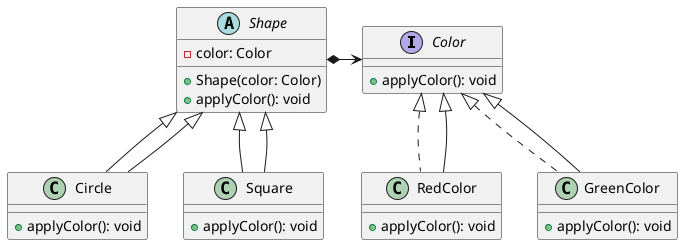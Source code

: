 @startuml
interface Color {
    +applyColor(): void
}

class RedColor implements Color {
    +applyColor(): void
}

class GreenColor implements Color {
    +applyColor(): void
}

abstract class Shape {
    -color: Color
    +Shape(color: Color)
    +applyColor(): void
}

class Circle extends Shape {
    +applyColor(): void
}

class Square extends Shape {
    +applyColor(): void
}

Shape *-right-> Color
Circle -up-|> Shape
Square -up-|> Shape
RedColor -down-|> Color
GreenColor -down-|> Color
@enduml
